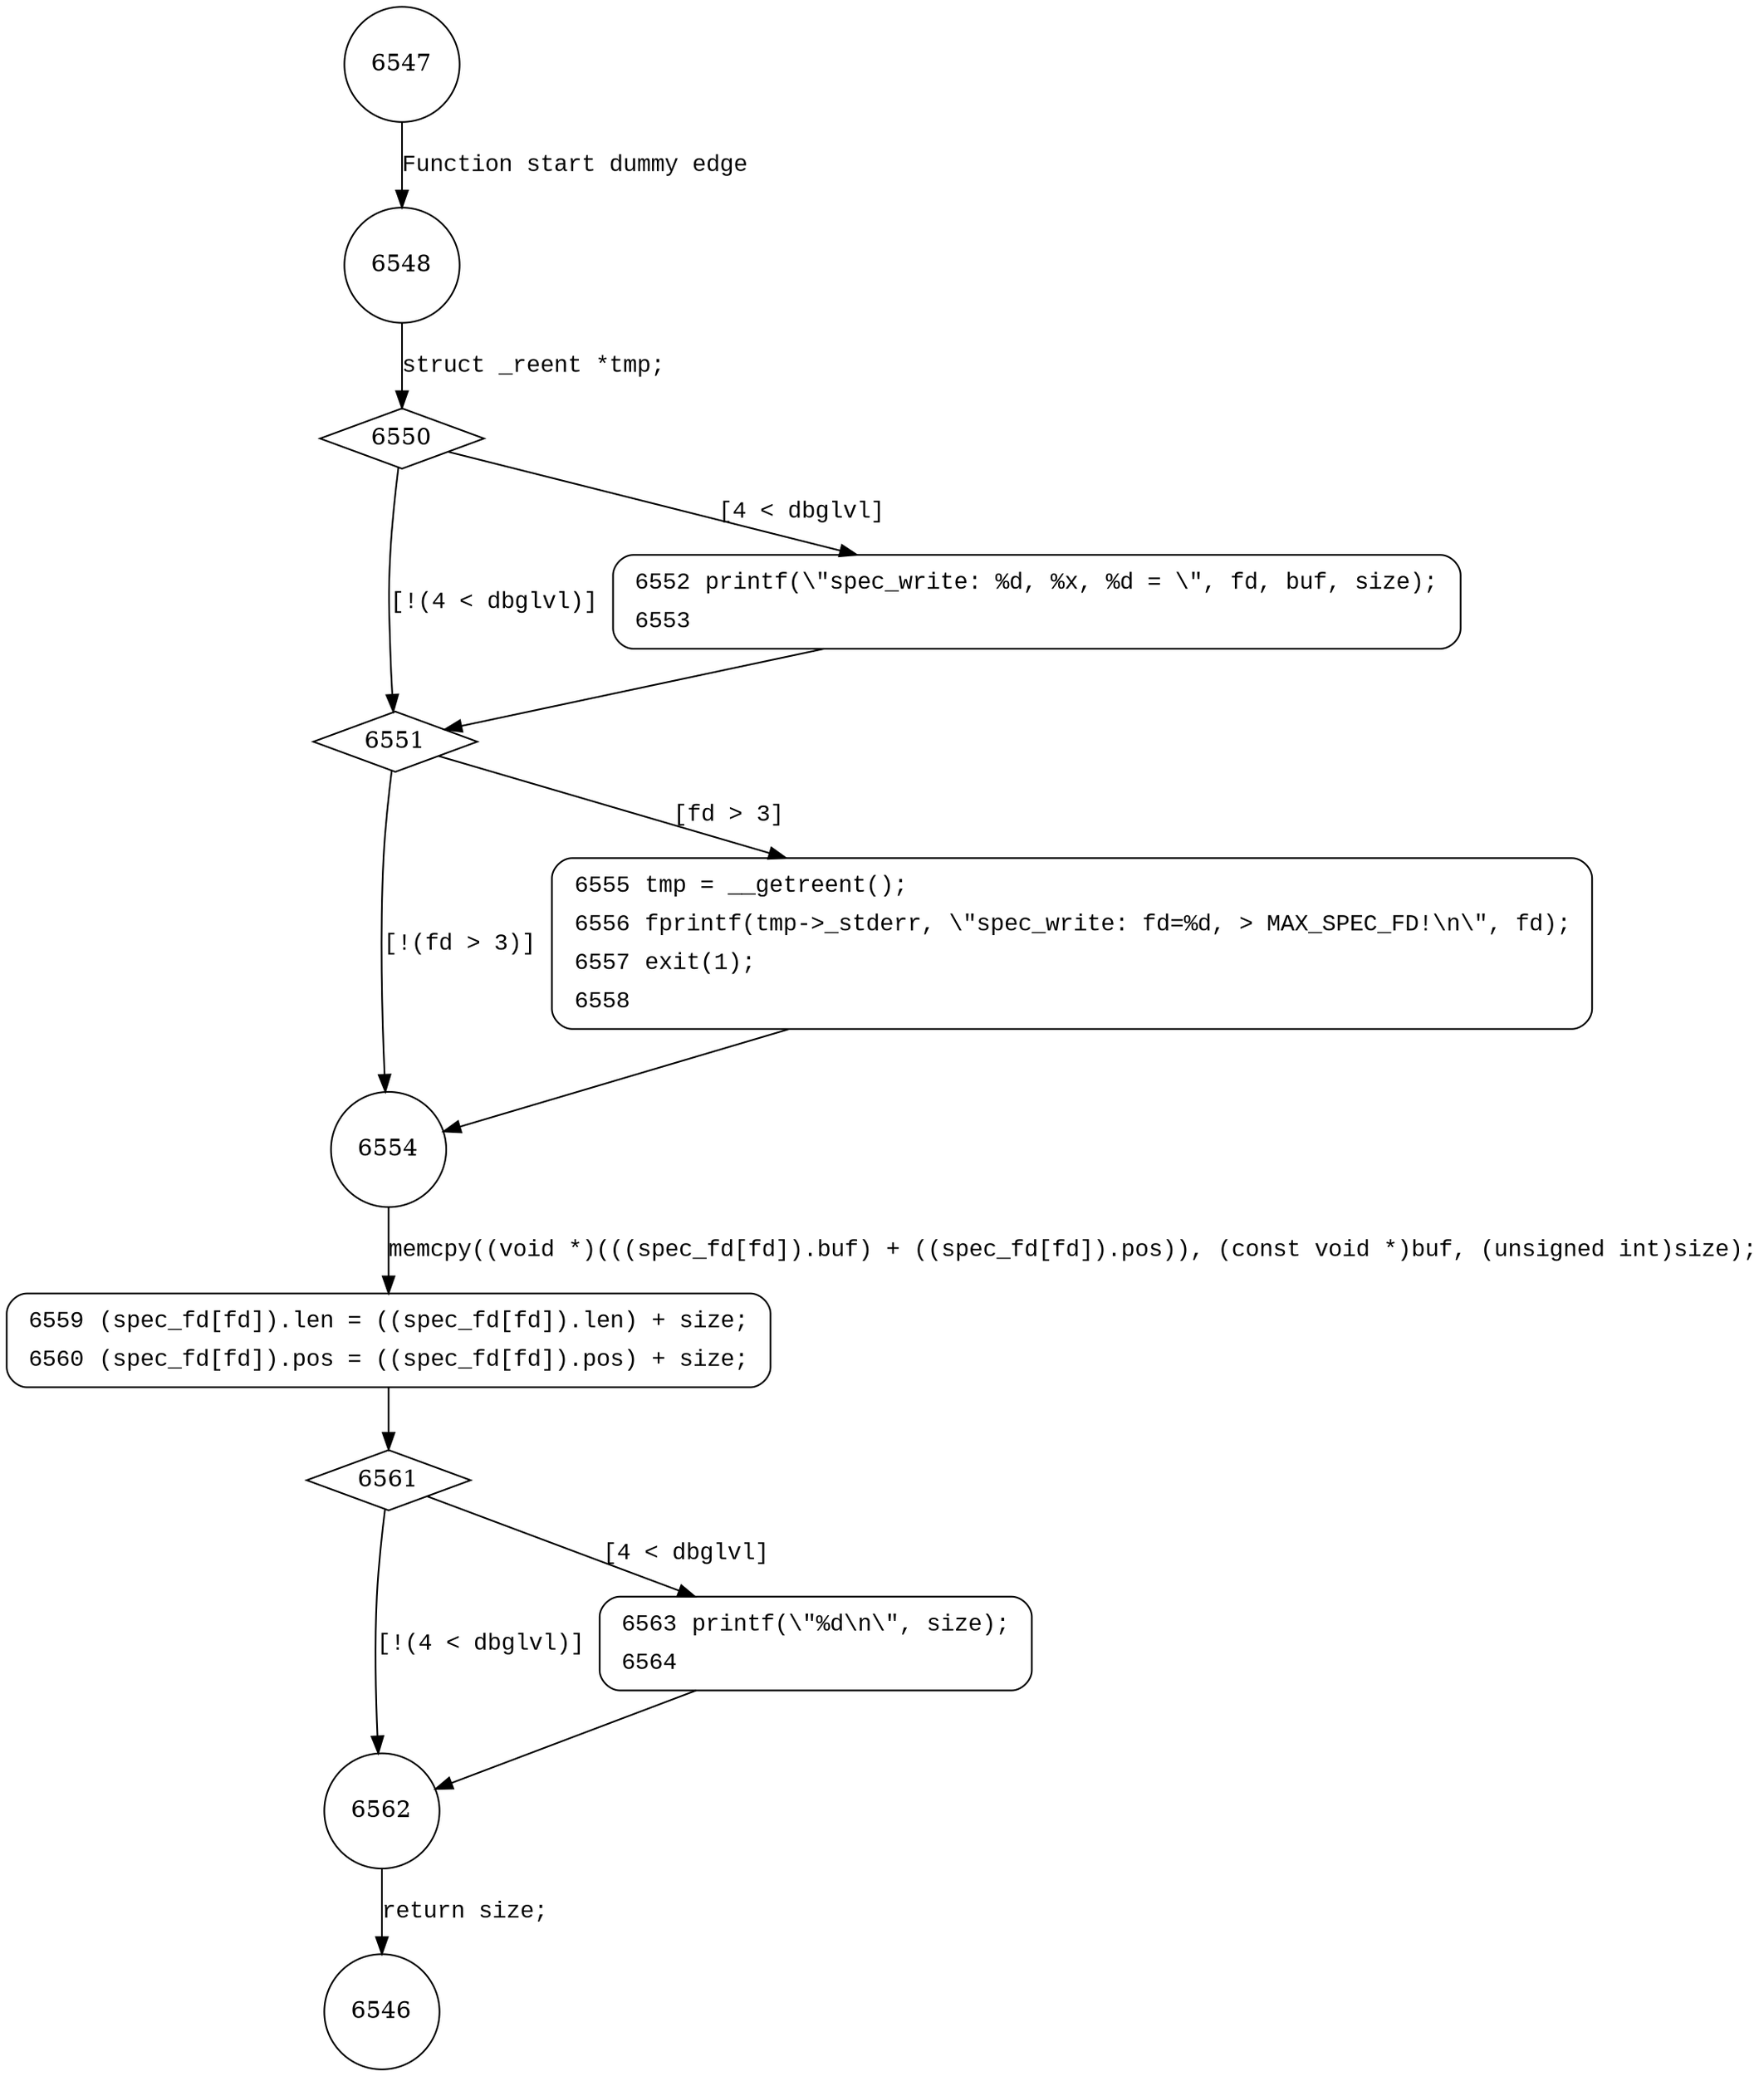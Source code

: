 digraph spec_write {
6547 [shape="circle"]
6548 [shape="circle"]
6550 [shape="diamond"]
6551 [shape="diamond"]
6552 [shape="circle"]
6554 [shape="circle"]
6555 [shape="circle"]
6559 [shape="circle"]
6561 [shape="diamond"]
6562 [shape="circle"]
6563 [shape="circle"]
6546 [shape="circle"]
6552 [style="filled,bold" penwidth="1" fillcolor="white" fontname="Courier New" shape="Mrecord" label=<<table border="0" cellborder="0" cellpadding="3" bgcolor="white"><tr><td align="right">6552</td><td align="left">printf(\"spec_write: %d, %x, %d = \", fd, buf, size);</td></tr><tr><td align="right">6553</td><td align="left"></td></tr></table>>]
6552 -> 6551[label=""]
6555 [style="filled,bold" penwidth="1" fillcolor="white" fontname="Courier New" shape="Mrecord" label=<<table border="0" cellborder="0" cellpadding="3" bgcolor="white"><tr><td align="right">6555</td><td align="left">tmp = __getreent();</td></tr><tr><td align="right">6556</td><td align="left">fprintf(tmp-&gt;_stderr, \"spec_write: fd=%d, &gt; MAX_SPEC_FD!\n\", fd);</td></tr><tr><td align="right">6557</td><td align="left">exit(1);</td></tr><tr><td align="right">6558</td><td align="left"></td></tr></table>>]
6555 -> 6554[label=""]
6559 [style="filled,bold" penwidth="1" fillcolor="white" fontname="Courier New" shape="Mrecord" label=<<table border="0" cellborder="0" cellpadding="3" bgcolor="white"><tr><td align="right">6559</td><td align="left">(spec_fd[fd]).len = ((spec_fd[fd]).len) + size;</td></tr><tr><td align="right">6560</td><td align="left">(spec_fd[fd]).pos = ((spec_fd[fd]).pos) + size;</td></tr></table>>]
6559 -> 6561[label=""]
6563 [style="filled,bold" penwidth="1" fillcolor="white" fontname="Courier New" shape="Mrecord" label=<<table border="0" cellborder="0" cellpadding="3" bgcolor="white"><tr><td align="right">6563</td><td align="left">printf(\"%d\n\", size);</td></tr><tr><td align="right">6564</td><td align="left"></td></tr></table>>]
6563 -> 6562[label=""]
6547 -> 6548 [label="Function start dummy edge" fontname="Courier New"]
6550 -> 6551 [label="[!(4 < dbglvl)]" fontname="Courier New"]
6550 -> 6552 [label="[4 < dbglvl]" fontname="Courier New"]
6551 -> 6554 [label="[!(fd > 3)]" fontname="Courier New"]
6551 -> 6555 [label="[fd > 3]" fontname="Courier New"]
6554 -> 6559 [label="memcpy((void *)(((spec_fd[fd]).buf) + ((spec_fd[fd]).pos)), (const void *)buf, (unsigned int)size);" fontname="Courier New"]
6561 -> 6562 [label="[!(4 < dbglvl)]" fontname="Courier New"]
6561 -> 6563 [label="[4 < dbglvl]" fontname="Courier New"]
6562 -> 6546 [label="return size;" fontname="Courier New"]
6548 -> 6550 [label="struct _reent *tmp;" fontname="Courier New"]
}